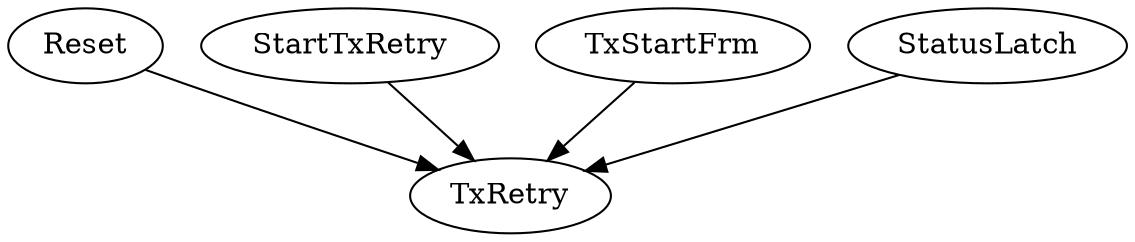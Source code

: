 strict digraph "" {
	Reset	 [complexity=1,
		importance=0.0218083462214,
		rank=0.0218083462214];
	TxRetry	 [complexity=0,
		importance=0.00632548735835,
		rank=0.0];
	Reset -> TxRetry;
	StartTxRetry	 [complexity=1,
		importance=0.0113193370194,
		rank=0.0113193370194];
	StartTxRetry -> TxRetry;
	TxStartFrm	 [complexity=2,
		importance=0.015482858863,
		rank=0.00774142943151];
	TxStartFrm -> TxRetry;
	StatusLatch	 [complexity=2,
		importance=0.0166699101896,
		rank=0.00833495509478];
	StatusLatch -> TxRetry;
}
